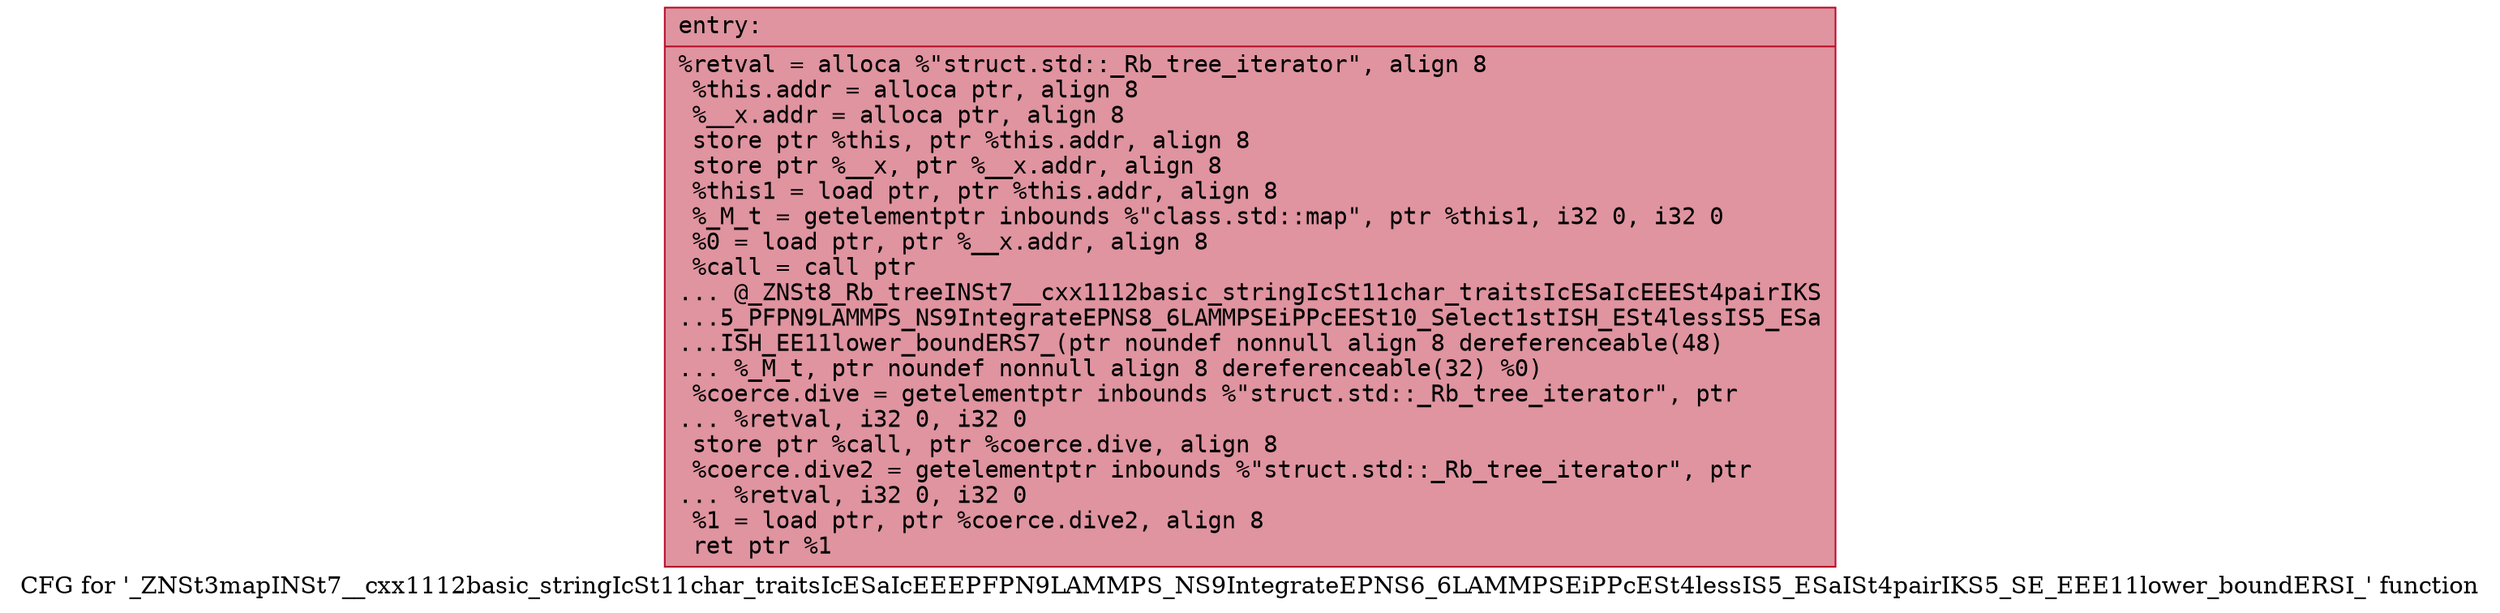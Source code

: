 digraph "CFG for '_ZNSt3mapINSt7__cxx1112basic_stringIcSt11char_traitsIcESaIcEEEPFPN9LAMMPS_NS9IntegrateEPNS6_6LAMMPSEiPPcESt4lessIS5_ESaISt4pairIKS5_SE_EEE11lower_boundERSI_' function" {
	label="CFG for '_ZNSt3mapINSt7__cxx1112basic_stringIcSt11char_traitsIcESaIcEEEPFPN9LAMMPS_NS9IntegrateEPNS6_6LAMMPSEiPPcESt4lessIS5_ESaISt4pairIKS5_SE_EEE11lower_boundERSI_' function";

	Node0x55ee271c5600 [shape=record,color="#b70d28ff", style=filled, fillcolor="#b70d2870" fontname="Courier",label="{entry:\l|  %retval = alloca %\"struct.std::_Rb_tree_iterator\", align 8\l  %this.addr = alloca ptr, align 8\l  %__x.addr = alloca ptr, align 8\l  store ptr %this, ptr %this.addr, align 8\l  store ptr %__x, ptr %__x.addr, align 8\l  %this1 = load ptr, ptr %this.addr, align 8\l  %_M_t = getelementptr inbounds %\"class.std::map\", ptr %this1, i32 0, i32 0\l  %0 = load ptr, ptr %__x.addr, align 8\l  %call = call ptr\l... @_ZNSt8_Rb_treeINSt7__cxx1112basic_stringIcSt11char_traitsIcESaIcEEESt4pairIKS\l...5_PFPN9LAMMPS_NS9IntegrateEPNS8_6LAMMPSEiPPcEESt10_Select1stISH_ESt4lessIS5_ESa\l...ISH_EE11lower_boundERS7_(ptr noundef nonnull align 8 dereferenceable(48)\l... %_M_t, ptr noundef nonnull align 8 dereferenceable(32) %0)\l  %coerce.dive = getelementptr inbounds %\"struct.std::_Rb_tree_iterator\", ptr\l... %retval, i32 0, i32 0\l  store ptr %call, ptr %coerce.dive, align 8\l  %coerce.dive2 = getelementptr inbounds %\"struct.std::_Rb_tree_iterator\", ptr\l... %retval, i32 0, i32 0\l  %1 = load ptr, ptr %coerce.dive2, align 8\l  ret ptr %1\l}"];
}
